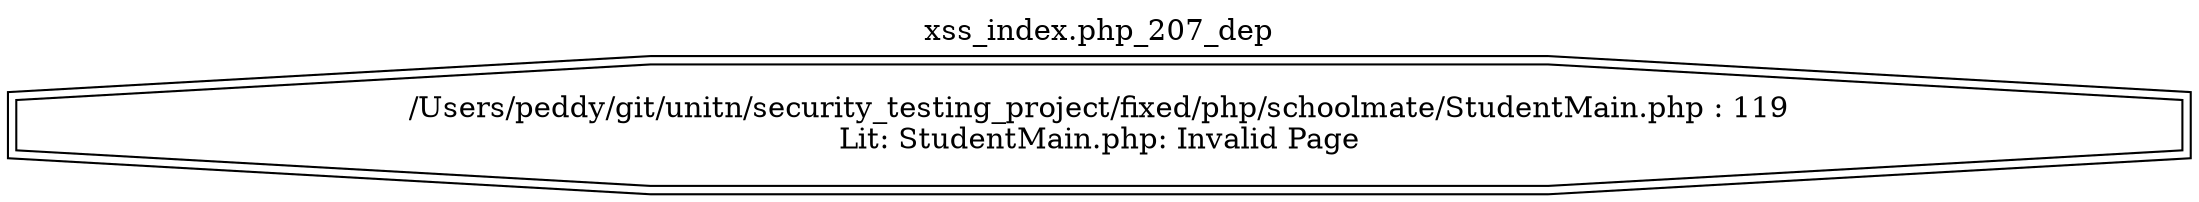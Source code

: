 digraph cfg {
  label="xss_index.php_207_dep";
  labelloc=t;
  n1 [shape=doubleoctagon, label="/Users/peddy/git/unitn/security_testing_project/fixed/php/schoolmate/StudentMain.php : 119\nLit: StudentMain.php: Invalid Page\n"];
}
